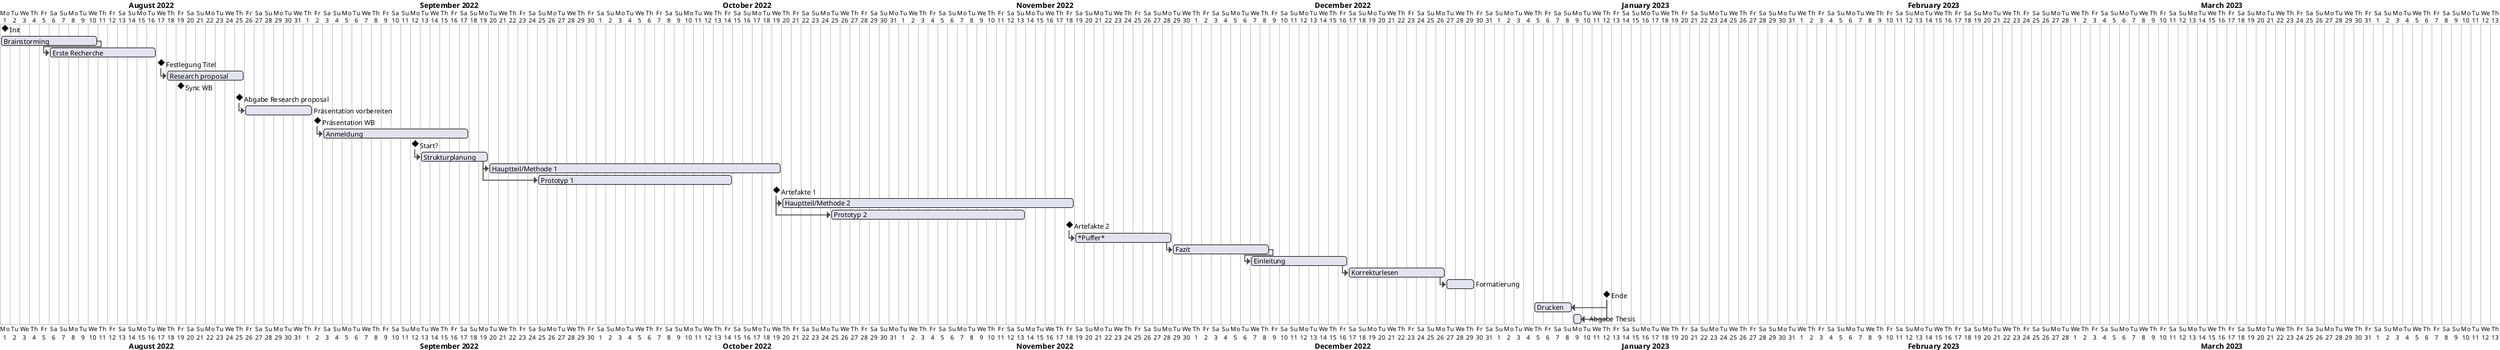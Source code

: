 @startgantt
' project settings
Project starts 2022-08-01
printscale daily

!theme vibrant

%date("yyyy-MM-dd") is colored in salmon

' General milestones
[Init] happens at 2022-08-01

' task duration
[Brainstorming] lasts 10 days

' task start
[Brainstorming] starts 2022-08-01
[Erste Recherche] starts 5 days before [Brainstorming]'s end 

' task end
[Erste Recherche] ends at 2022-08-16 
[Festlegung Titel] happens 1 day after [Erste Recherche]´s end 
[Research proposal] starts at [Festlegung Titel]'s end and ends at 2022-08-25

' tasks
[Sync WB] happens at 2022-08-19
[Abgabe Research proposal] happens after [Research proposal]´s end
[Abgabe Research proposal] -> [Präsentation vorbereiten] 
[Präsentation WB] happens at 2022-09-02
[Präsentation vorbereiten] ends at 2022-09-01

[Anmeldung] starts at [Präsentation WB]'s end and lasts 15 days

[Start?] happens 5 days before [Anmeldung]´s end 


' thesis parts

[Strukturplanung] starts at [Start?]´s end
[Strukturplanung] lasts 7 days

[Hauptteil/Methode 1] starts at [Strukturplanung]'s end 
[Hauptteil/Methode 1] lasts 30 days

[Prototyp 1] starts 5 days after [Hauptteil/Methode 1]´s start 
[Prototyp 1] lasts 20 days

[Artefakte 1] happens at [Hauptteil/Methode 1]´s end

[Hauptteil/Methode 2] starts at [Artefakte 1]'s end 
[Hauptteil/Methode 2] lasts 30 days

[Prototyp 2] starts 5 days after [Hauptteil/Methode 2]´s start 
[Prototyp 2] lasts 20 days

[Artefakte 2] happens at [Hauptteil/Methode 2]´s end

[*Puffer*] starts at [Artefakte 2]´s end
[*Puffer*] lasts 10 days

[Fazit] starts at [*Puffer*]´s end
[Fazit] lasts 10 days

[Einleitung] starts 2 days before [Fazit]´s end
[Einleitung] lasts 10 days

[Korrekturlesen] starts after [Einleitung]´s end
[Korrekturlesen] lasts 10 days

[Formatierung] starts after [Korrekturlesen]´s end
[Formatierung] lasts 3 days

[Ende] happens 122 days after [Start?]'s end
[Drucken] ends 3 days before [Ende]´s start
[Drucken] lasts 4 days

[Abgabe Thesis] ends 2 days before [Ende]´s start
'[Kolloquium]






@endgantt
